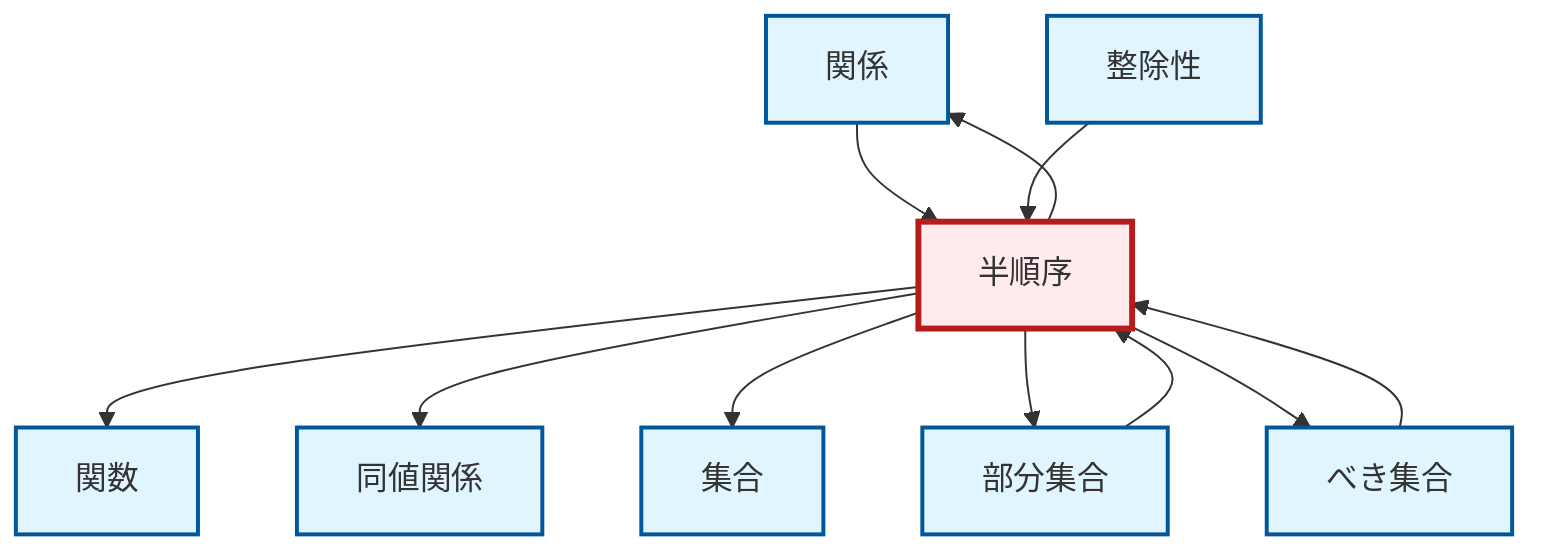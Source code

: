 graph TD
    classDef definition fill:#e1f5fe,stroke:#01579b,stroke-width:2px
    classDef theorem fill:#f3e5f5,stroke:#4a148c,stroke-width:2px
    classDef axiom fill:#fff3e0,stroke:#e65100,stroke-width:2px
    classDef example fill:#e8f5e9,stroke:#1b5e20,stroke-width:2px
    classDef current fill:#ffebee,stroke:#b71c1c,stroke-width:3px
    def-relation["関係"]:::definition
    def-subset["部分集合"]:::definition
    def-set["集合"]:::definition
    def-power-set["べき集合"]:::definition
    def-divisibility["整除性"]:::definition
    def-function["関数"]:::definition
    def-partial-order["半順序"]:::definition
    def-equivalence-relation["同値関係"]:::definition
    def-partial-order --> def-relation
    def-relation --> def-partial-order
    def-partial-order --> def-function
    def-partial-order --> def-equivalence-relation
    def-divisibility --> def-partial-order
    def-partial-order --> def-set
    def-partial-order --> def-subset
    def-partial-order --> def-power-set
    def-power-set --> def-partial-order
    def-subset --> def-partial-order
    class def-partial-order current